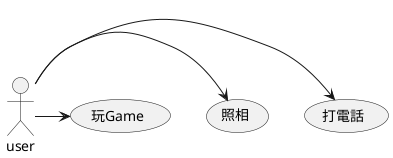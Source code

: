 ```uml
@startuml
:user: -right-> (打電話)
:user: -right-> (照相)
:user: -right-> (玩Game)
@enduml
```,```uml
@startuml
:factory: -right-> (製造手機)
@enduml
```,```uml
@startuml
:reseller: -right-> (賣手機)
@enduml
```